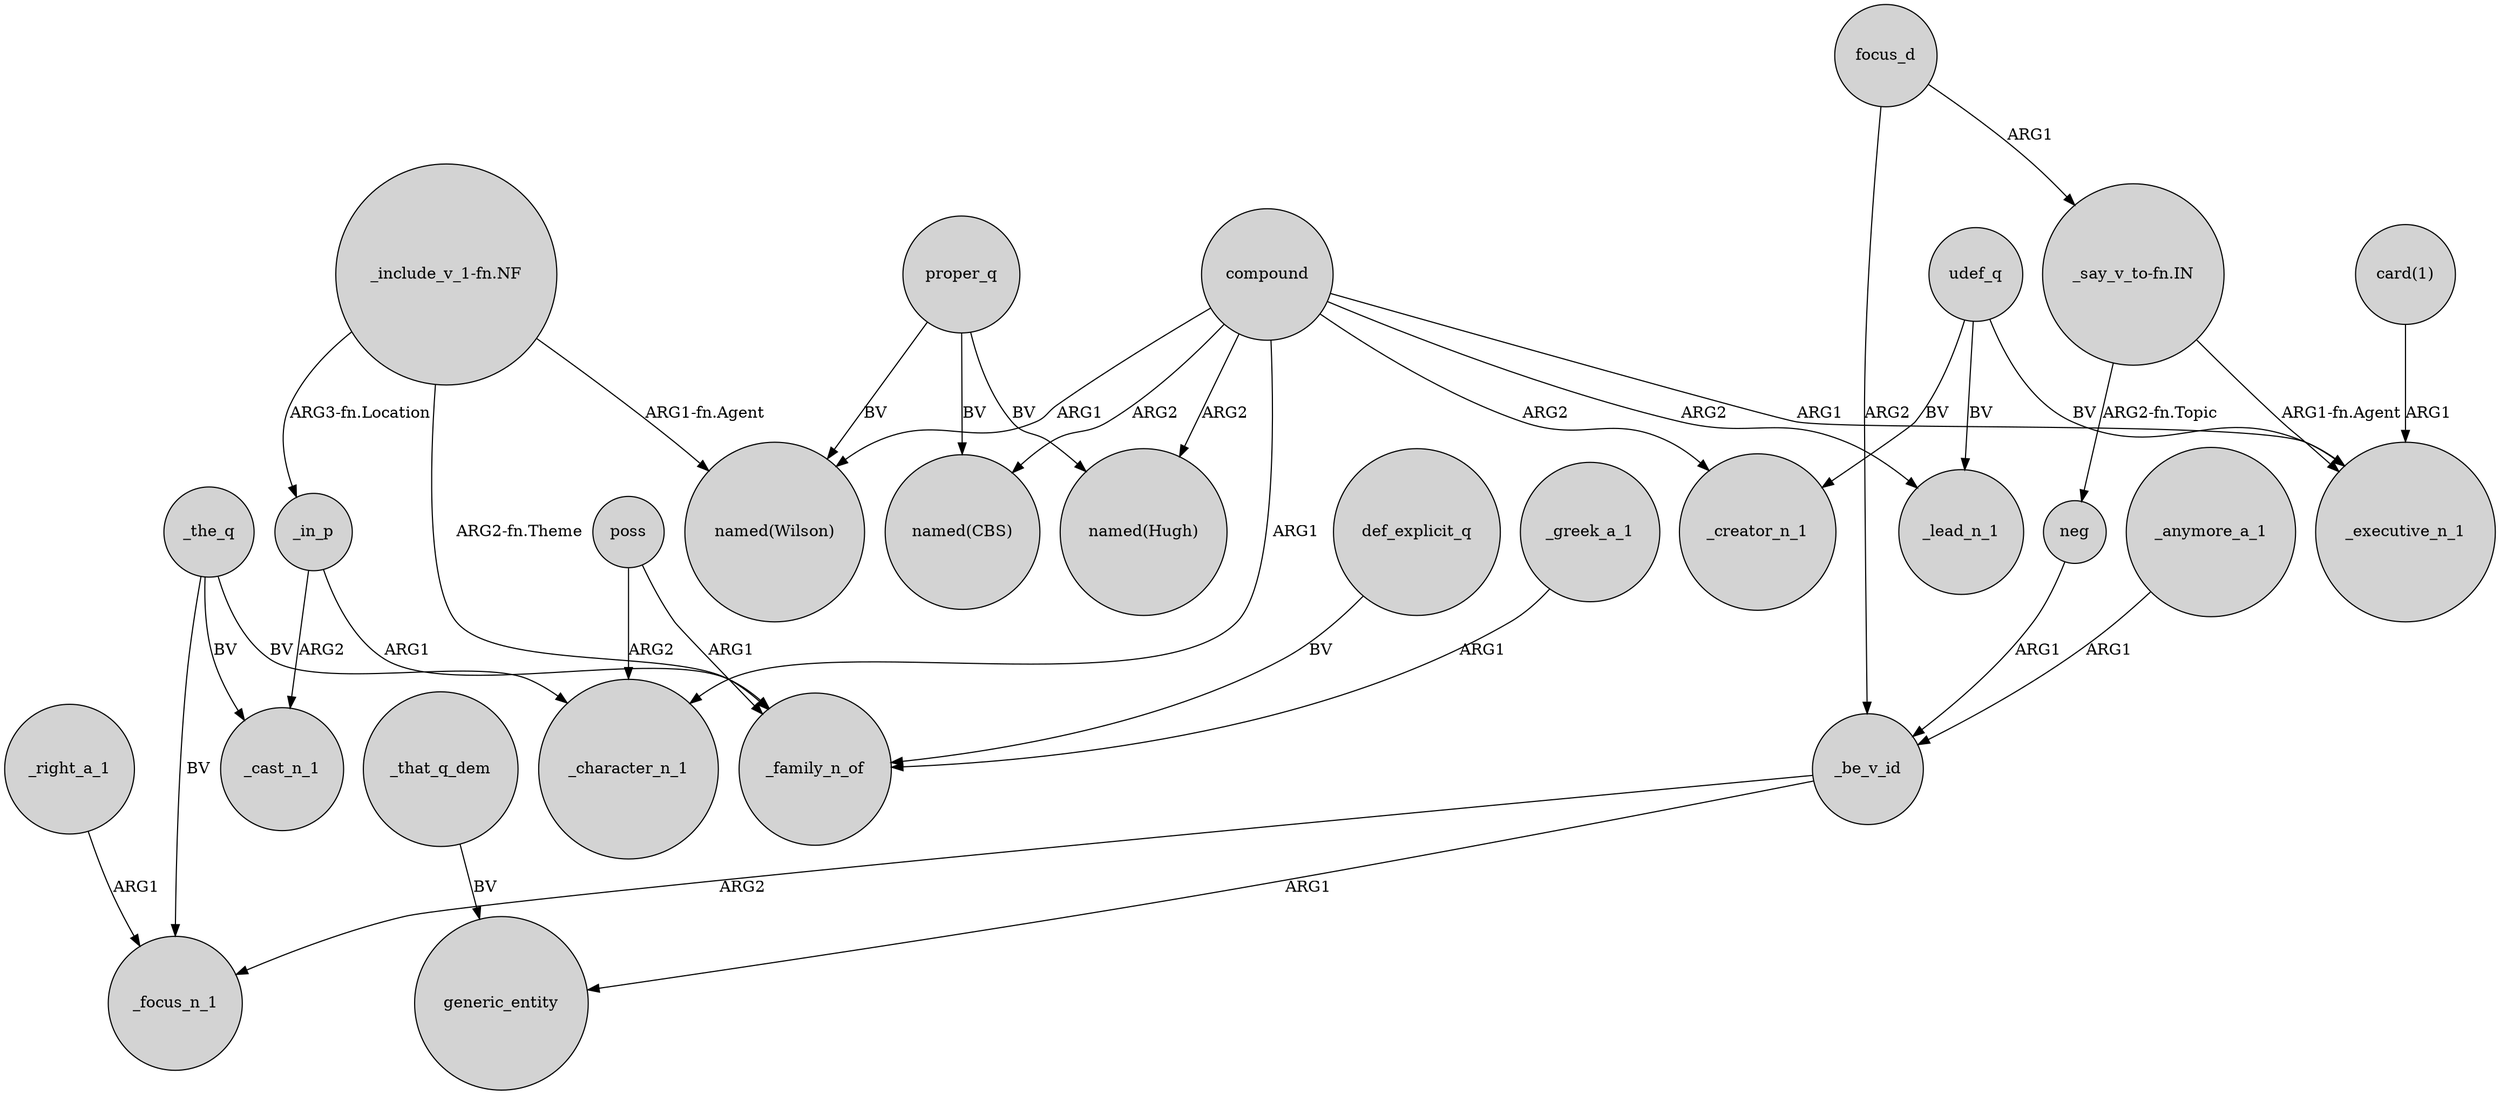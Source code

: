 digraph {
	node [shape=circle style=filled]
	focus_d -> _be_v_id [label=ARG2]
	_in_p -> _cast_n_1 [label=ARG2]
	_the_q -> _focus_n_1 [label=BV]
	compound -> _character_n_1 [label=ARG1]
	proper_q -> "named(Wilson)" [label=BV]
	udef_q -> _executive_n_1 [label=BV]
	_that_q_dem -> generic_entity [label=BV]
	proper_q -> "named(CBS)" [label=BV]
	udef_q -> _creator_n_1 [label=BV]
	poss -> _character_n_1 [label=ARG2]
	compound -> _executive_n_1 [label=ARG1]
	"card(1)" -> _executive_n_1 [label=ARG1]
	_be_v_id -> generic_entity [label=ARG1]
	udef_q -> _lead_n_1 [label=BV]
	compound -> "named(Hugh)" [label=ARG2]
	poss -> _family_n_of [label=ARG1]
	_greek_a_1 -> _family_n_of [label=ARG1]
	_right_a_1 -> _focus_n_1 [label=ARG1]
	"_include_v_1-fn.NF" -> _family_n_of [label="ARG2-fn.Theme"]
	proper_q -> "named(Hugh)" [label=BV]
	_in_p -> _family_n_of [label=ARG1]
	"_say_v_to-fn.IN" -> _executive_n_1 [label="ARG1-fn.Agent"]
	compound -> "named(CBS)" [label=ARG2]
	_anymore_a_1 -> _be_v_id [label=ARG1]
	compound -> "named(Wilson)" [label=ARG1]
	_the_q -> _cast_n_1 [label=BV]
	compound -> _lead_n_1 [label=ARG2]
	_the_q -> _character_n_1 [label=BV]
	neg -> _be_v_id [label=ARG1]
	"_say_v_to-fn.IN" -> neg [label="ARG2-fn.Topic"]
	def_explicit_q -> _family_n_of [label=BV]
	compound -> _creator_n_1 [label=ARG2]
	_be_v_id -> _focus_n_1 [label=ARG2]
	focus_d -> "_say_v_to-fn.IN" [label=ARG1]
	"_include_v_1-fn.NF" -> "named(Wilson)" [label="ARG1-fn.Agent"]
	"_include_v_1-fn.NF" -> _in_p [label="ARG3-fn.Location"]
}
